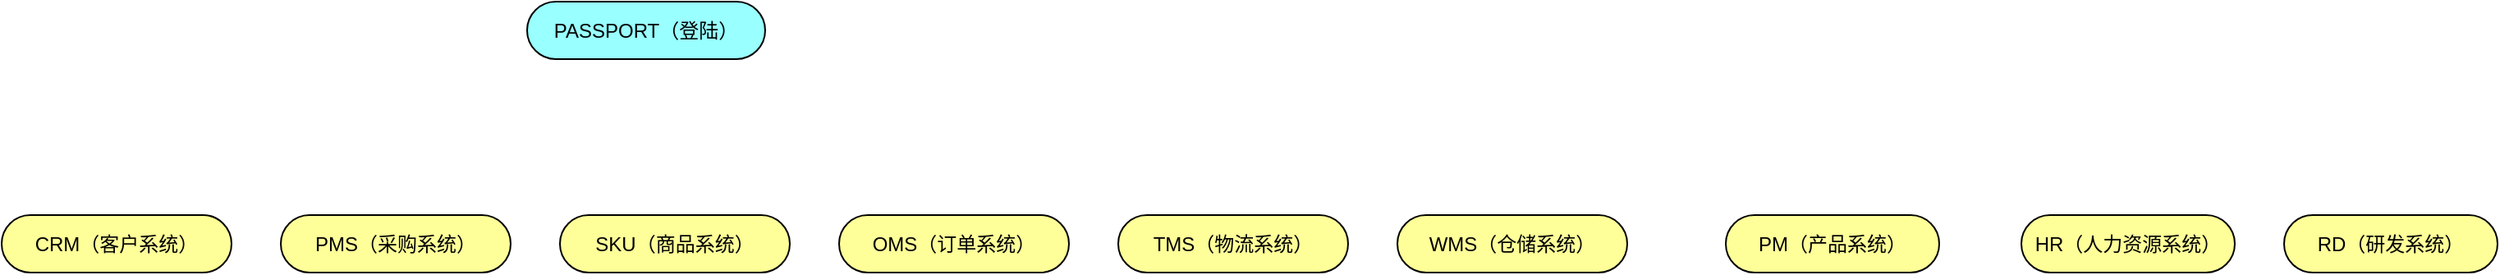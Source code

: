 <mxfile version="12.2.7" type="github" pages="1">
  <diagram id="SUPwY0HwSjwyPl2F55fH" name="Page-1">
    <mxGraphModel dx="1012" dy="1669" grid="1" gridSize="10" guides="1" tooltips="1" connect="1" arrows="1" fold="1" page="1" pageScale="1" pageWidth="827" pageHeight="1169" math="0" shadow="0">
      <root>
        <mxCell id="0"/>
        <mxCell id="1" parent="0"/>
        <mxCell id="wqNQRJWOFcjmoFV6VP_r-5" value="WMS（仓储系统）" style="html=1;outlineConnect=0;whiteSpace=wrap;fillColor=#ffff99;shape=mxgraph.archimate3.service;" parent="1" vertex="1">
          <mxGeometry x="880" y="120" width="140" height="35" as="geometry"/>
        </mxCell>
        <mxCell id="wqNQRJWOFcjmoFV6VP_r-6" value="CRM（客户系统）" style="html=1;outlineConnect=0;whiteSpace=wrap;fillColor=#ffff99;shape=mxgraph.archimate3.service;" parent="1" vertex="1">
          <mxGeometry x="30" y="120" width="140" height="35" as="geometry"/>
        </mxCell>
        <mxCell id="wqNQRJWOFcjmoFV6VP_r-7" value="HR（人力资源系统）" style="html=1;outlineConnect=0;whiteSpace=wrap;fillColor=#ffff99;shape=mxgraph.archimate3.service;" parent="1" vertex="1">
          <mxGeometry x="1260" y="120" width="130" height="35" as="geometry"/>
        </mxCell>
        <mxCell id="wqNQRJWOFcjmoFV6VP_r-8" value="RD（研发系统）" style="html=1;outlineConnect=0;whiteSpace=wrap;fillColor=#ffff99;shape=mxgraph.archimate3.service;" parent="1" vertex="1">
          <mxGeometry x="1420" y="120" width="130" height="35" as="geometry"/>
        </mxCell>
        <mxCell id="wqNQRJWOFcjmoFV6VP_r-9" value="PM（产品系统）" style="html=1;outlineConnect=0;whiteSpace=wrap;fillColor=#ffff99;shape=mxgraph.archimate3.service;" parent="1" vertex="1">
          <mxGeometry x="1080" y="120" width="130" height="35" as="geometry"/>
        </mxCell>
        <mxCell id="wqNQRJWOFcjmoFV6VP_r-10" value="PMS（采购系统）" style="html=1;outlineConnect=0;whiteSpace=wrap;fillColor=#ffff99;shape=mxgraph.archimate3.service;" parent="1" vertex="1">
          <mxGeometry x="200" y="120" width="140" height="35" as="geometry"/>
        </mxCell>
        <mxCell id="wqNQRJWOFcjmoFV6VP_r-11" value="OMS（订单系统）" style="html=1;outlineConnect=0;whiteSpace=wrap;fillColor=#ffff99;shape=mxgraph.archimate3.service;" parent="1" vertex="1">
          <mxGeometry x="540" y="120" width="140" height="35" as="geometry"/>
        </mxCell>
        <mxCell id="wqNQRJWOFcjmoFV6VP_r-12" value="TMS（物流系统）" style="html=1;outlineConnect=0;whiteSpace=wrap;fillColor=#ffff99;shape=mxgraph.archimate3.service;" parent="1" vertex="1">
          <mxGeometry x="710" y="120" width="140" height="35" as="geometry"/>
        </mxCell>
        <mxCell id="llJtA0Mn6m5javbV2PH--3" value="SKU（商品系统）" style="html=1;outlineConnect=0;whiteSpace=wrap;fillColor=#ffff99;shape=mxgraph.archimate3.service;" vertex="1" parent="1">
          <mxGeometry x="370" y="120" width="140" height="35" as="geometry"/>
        </mxCell>
        <mxCell id="llJtA0Mn6m5javbV2PH--4" value="PASSPORT（登陆）" style="html=1;outlineConnect=0;whiteSpace=wrap;fillColor=#99ffff;shape=mxgraph.archimate3.service;" vertex="1" parent="1">
          <mxGeometry x="350" y="-10" width="145" height="35" as="geometry"/>
        </mxCell>
      </root>
    </mxGraphModel>
  </diagram>
</mxfile>
